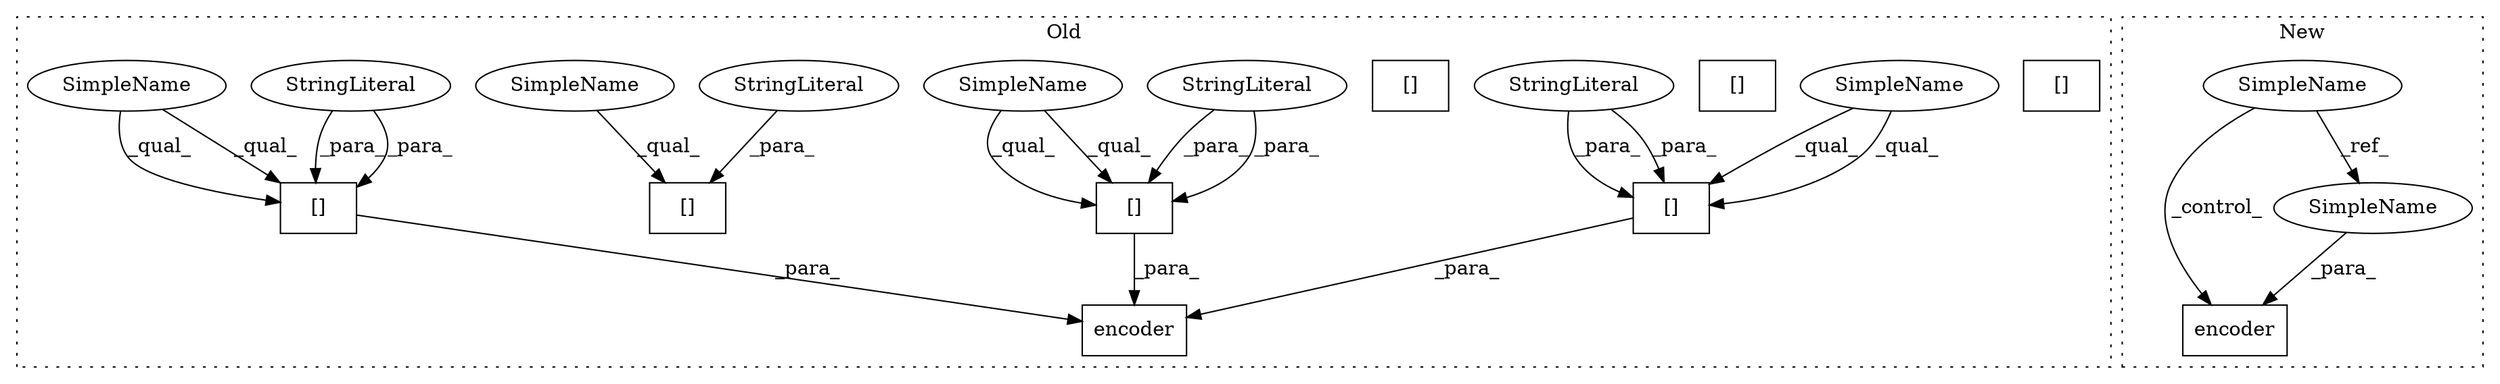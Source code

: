 digraph G {
subgraph cluster0 {
1 [label="[]" a="2" s="4972,4984" l="6,1" shape="box"];
3 [label="StringLiteral" a="45" s="4978" l="6" shape="ellipse"];
5 [label="[]" a="2" s="5020,5031" l="6,1" shape="box"];
6 [label="encoder" a="32" s="4928,4985" l="8,1" shape="box"];
7 [label="[]" a="2" s="4954,4970" l="6,1" shape="box"];
8 [label="StringLiteral" a="45" s="4960" l="10" shape="ellipse"];
9 [label="[]" a="2" s="4936,4952" l="6,1" shape="box"];
10 [label="StringLiteral" a="45" s="4942" l="10" shape="ellipse"];
11 [label="StringLiteral" a="45" s="5026" l="5" shape="ellipse"];
13 [label="SimpleName" a="42" s="5020" l="5" shape="ellipse"];
14 [label="SimpleName" a="42" s="4972" l="5" shape="ellipse"];
15 [label="SimpleName" a="42" s="4954" l="5" shape="ellipse"];
16 [label="SimpleName" a="42" s="4936" l="5" shape="ellipse"];
17 [label="[]" a="2" s="4972,4984" l="6,1" shape="box"];
18 [label="[]" a="2" s="4954,4970" l="6,1" shape="box"];
19 [label="[]" a="2" s="4936,4952" l="6,1" shape="box"];
label = "Old";
style="dotted";
}
subgraph cluster1 {
2 [label="encoder" a="32" s="5047,5060" l="8,1" shape="box"];
4 [label="SimpleName" a="42" s="4704" l="5" shape="ellipse"];
12 [label="SimpleName" a="42" s="5055" l="5" shape="ellipse"];
label = "New";
style="dotted";
}
3 -> 17 [label="_para_"];
3 -> 17 [label="_para_"];
4 -> 12 [label="_ref_"];
4 -> 2 [label="_control_"];
8 -> 18 [label="_para_"];
8 -> 18 [label="_para_"];
10 -> 19 [label="_para_"];
10 -> 19 [label="_para_"];
11 -> 5 [label="_para_"];
12 -> 2 [label="_para_"];
13 -> 5 [label="_qual_"];
14 -> 17 [label="_qual_"];
14 -> 17 [label="_qual_"];
15 -> 18 [label="_qual_"];
15 -> 18 [label="_qual_"];
16 -> 19 [label="_qual_"];
16 -> 19 [label="_qual_"];
17 -> 6 [label="_para_"];
18 -> 6 [label="_para_"];
19 -> 6 [label="_para_"];
}